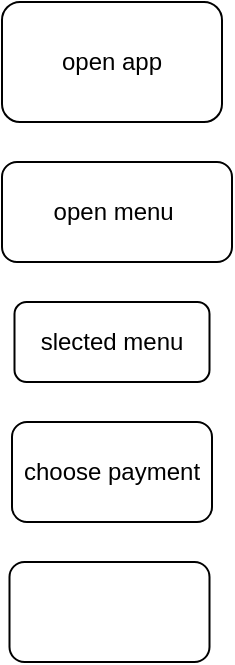 <mxfile>
    <diagram id="Z2vSE0f1EesiWgILfYDr" name="Page-1">
        <mxGraphModel dx="357" dy="215" grid="1" gridSize="10" guides="1" tooltips="1" connect="1" arrows="1" fold="1" page="1" pageScale="1" pageWidth="850" pageHeight="1100" math="0" shadow="0">
            <root>
                <mxCell id="0"/>
                <mxCell id="1" parent="0"/>
                <mxCell id="2" value="open app" style="rounded=1;whiteSpace=wrap;html=1;" vertex="1" parent="1">
                    <mxGeometry x="130" y="60" width="110" height="60" as="geometry"/>
                </mxCell>
                <mxCell id="3" value="open menu&amp;nbsp;" style="rounded=1;whiteSpace=wrap;html=1;" vertex="1" parent="1">
                    <mxGeometry x="130" y="140" width="115" height="50" as="geometry"/>
                </mxCell>
                <mxCell id="4" value="slected menu" style="rounded=1;whiteSpace=wrap;html=1;" vertex="1" parent="1">
                    <mxGeometry x="136.25" y="210" width="97.5" height="40" as="geometry"/>
                </mxCell>
                <mxCell id="5" value="choose payment" style="rounded=1;whiteSpace=wrap;html=1;" vertex="1" parent="1">
                    <mxGeometry x="135" y="270" width="100" height="50" as="geometry"/>
                </mxCell>
                <mxCell id="6" value="" style="rounded=1;whiteSpace=wrap;html=1;" vertex="1" parent="1">
                    <mxGeometry x="133.75" y="340" width="100" height="50" as="geometry"/>
                </mxCell>
            </root>
        </mxGraphModel>
    </diagram>
</mxfile>